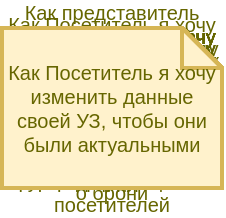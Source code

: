 <mxfile version="17.4.5" type="github">
  <diagram id="Uw1SP8vliRWfZXQLp1HO" name="Page-1">
    <mxGraphModel dx="960" dy="604" grid="1" gridSize="10" guides="1" tooltips="1" connect="1" arrows="1" fold="1" page="1" pageScale="1" pageWidth="827" pageHeight="1169" math="0" shadow="0">
      <root>
        <mxCell id="0" />
        <mxCell id="1" parent="0" />
        <mxCell id="wvL-tG8At92w955u0kJQ-1" value="Как Посетитель я хочу авторизоваться, чтобы больше ни у кого не было доступа к моему личному кабинету" style="shape=note;strokeWidth=2;fontSize=10;size=20;whiteSpace=wrap;html=1;fillColor=#fff2cc;strokeColor=#d6b656;fontColor=#666600;" vertex="1" parent="1">
          <mxGeometry x="70" y="200" width="110.0" height="80" as="geometry" />
        </mxCell>
        <mxCell id="wvL-tG8At92w955u0kJQ-2" value="Как Посетитель я хочу иметь возможность разлогиниться, чтобы в мой ЛК не мог попасть посторонний, если я залогинился не на своем устройстве" style="shape=note;strokeWidth=2;fontSize=10;size=20;whiteSpace=wrap;html=1;fillColor=#fff2cc;strokeColor=#d6b656;fontColor=#666600;" vertex="1" parent="1">
          <mxGeometry x="70" y="200" width="110.0" height="80" as="geometry" />
        </mxCell>
        <mxCell id="wvL-tG8At92w955u0kJQ-3" value="Как Посетитель я хочу иметь возможность зарегистрироваться для того, чтобы получить возможность делать бронирования" style="shape=note;strokeWidth=2;fontSize=10;size=20;whiteSpace=wrap;html=1;fillColor=#fff2cc;strokeColor=#d6b656;fontColor=#666600;" vertex="1" parent="1">
          <mxGeometry x="70" y="200" width="110.0" height="80" as="geometry" />
        </mxCell>
        <mxCell id="wvL-tG8At92w955u0kJQ-4" value="Как Посетитель, я хочу иметь возможность восстановить пароль для сулучая, если он больше мне не доступен" style="shape=note;strokeWidth=2;fontSize=10;size=20;whiteSpace=wrap;html=1;fillColor=#fff2cc;strokeColor=#d6b656;fontColor=#666600;" vertex="1" parent="1">
          <mxGeometry x="70" y="200" width="110.0" height="80" as="geometry" />
        </mxCell>
        <mxCell id="wvL-tG8At92w955u0kJQ-5" value="Как Посетитель я хочу найти свободный столик по своим параметрам, чтобы потратить как можно меньше времени на бронирование" style="shape=note;strokeWidth=2;fontSize=10;size=20;whiteSpace=wrap;html=1;fillColor=#fff2cc;strokeColor=#d6b656;fontColor=#666600;" vertex="1" parent="1">
          <mxGeometry x="70" y="200" width="110.0" height="80" as="geometry" />
        </mxCell>
        <mxCell id="wvL-tG8At92w955u0kJQ-6" value="Как Посетитель я хочу посмотреть список всех ресторанов для того, чтобы выбрать наиболее мне интересный" style="shape=note;strokeWidth=2;fontSize=10;size=20;whiteSpace=wrap;html=1;fillColor=#fff2cc;strokeColor=#d6b656;fontColor=#666600;" vertex="1" parent="1">
          <mxGeometry x="70" y="200" width="110.0" height="80" as="geometry" />
        </mxCell>
        <mxCell id="wvL-tG8At92w955u0kJQ-7" value="Как Посетитель я хочу посмотреть всю информацию о ресторане на одной странице, чтобы познакомиьтся с ним поближе" style="shape=note;strokeWidth=2;fontSize=10;size=20;whiteSpace=wrap;html=1;fillColor=#fff2cc;strokeColor=#d6b656;fontColor=#666600;" vertex="1" parent="1">
          <mxGeometry x="70" y="200" width="110.0" height="80" as="geometry" />
        </mxCell>
        <mxCell id="wvL-tG8At92w155u0kJQ-1" value="Как Посетитель я хочу забронировать столик, чтобы принять пищу в подходящем месте в удобное мне время в соответствии с размером компании" style="shape=note;strokeWidth=2;fontSize=10;size=20;whiteSpace=wrap;html=1;fillColor=#fff2cc;strokeColor=#d6b656;fontColor=#666600;" vertex="1" parent="1">
          <mxGeometry x="70" y="200" width="110.0" height="80" as="geometry" />
        </mxCell>
        <mxCell id="wvL-tG8At92w925u0kJQ-1" value="Как сотрудник ресторана я хочу видеть регистрации бронирований в системе учета ресторана" style="shape=note;strokeWidth=2;fontSize=10;size=20;whiteSpace=wrap;html=1;fillColor=#fff2cc;strokeColor=#d6b656;fontColor=#666600;" vertex="1" parent="1">
          <mxGeometry x="70" y="200" width="110.0" height="80" as="geometry" />
        </mxCell>
        <mxCell id="wvL-tG8At92w935u0kJQ-1" value="Как Посетитель я хочу посмотреть список столиков прямо на странице Ресторана, чтобы быстро его забронировать" style="shape=note;strokeWidth=2;fontSize=10;size=20;whiteSpace=wrap;html=1;fillColor=#fff2cc;strokeColor=#d6b656;fontColor=#666600;" vertex="1" parent="1">
          <mxGeometry x="70" y="200" width="110.0" height="80" as="geometry" />
        </mxCell>
        <mxCell id="wvL-tG8At92w945u0kJQ-1" value="Как Посетитель я хочу иметь возможность посмотреть свои активные бронирования, чтобы быстро вспомнить ту или иную информацию о брони" style="shape=note;strokeWidth=2;fontSize=10;size=20;whiteSpace=wrap;html=1;fillColor=#fff2cc;strokeColor=#d6b656;fontColor=#666600;" vertex="1" parent="1">
          <mxGeometry x="70" y="200" width="110.0" height="80" as="geometry" />
        </mxCell>
        <mxCell id="wvL-tG8At92w975u0kJQ-1" value="Как Посетитель я хочу посмотреть историю бронирований, чтобы вспомнить детали одного из них" style="shape=note;strokeWidth=2;fontSize=10;size=20;whiteSpace=wrap;html=1;fillColor=#fff2cc;strokeColor=#d6b656;fontColor=#666600;" vertex="1" parent="1">
          <mxGeometry x="70" y="200" width="110.0" height="80" as="geometry" />
        </mxCell>
        <mxCell id="wvL-tG8At92w965u0kJQ-1" value="Как Посетитель я хочу оставить отзыв на посещенный ресторан, чтобы помочь другим пользователям выбирать, где принять пищу" style="shape=note;strokeWidth=2;fontSize=10;size=20;whiteSpace=wrap;html=1;fillColor=#fff2cc;strokeColor=#d6b656;fontColor=#666600;" vertex="1" parent="1">
          <mxGeometry x="70" y="200" width="110.0" height="80" as="geometry" />
        </mxCell>
        <mxCell id="wvL-tG8At92w985u0kJQ-1" value="Как Посетитель я хочу добавить описание к отзыву, чтобы отзыв не был голословным" style="shape=note;strokeWidth=2;fontSize=10;size=20;whiteSpace=wrap;html=1;fillColor=#fff2cc;strokeColor=#d6b656;fontColor=#666600;" vertex="1" parent="1">
          <mxGeometry x="70" y="200" width="110.0" height="80" as="geometry" />
        </mxCell>
        <mxCell id="wvL-tG8At92w995u0kJQ-1" value="Как Посетитель я хочу посмотреть описания к отзывам по ресторану, чтобы знать, что именно не устроило других посетителей и важно ли это мне" style="shape=note;strokeWidth=2;fontSize=10;size=20;whiteSpace=wrap;html=1;fillColor=#fff2cc;strokeColor=#d6b656;fontColor=#666600;" vertex="1" parent="1">
          <mxGeometry x="70" y="200" width="110.0" height="80" as="geometry" />
        </mxCell>
        <mxCell id="wvL-tG8At92w951u0kJQ-1" value="Как предствитель Клиента, я хочу видеть описания к отзывам, чтобы знать, что мне можно улучшить" style="shape=note;strokeWidth=2;fontSize=10;size=20;whiteSpace=wrap;html=1;fillColor=#fff2cc;strokeColor=#d6b656;fontColor=#666600;" vertex="1" parent="1">
          <mxGeometry x="70" y="200" width="110.0" height="80" as="geometry" />
        </mxCell>
        <mxCell id="wvL-tG8At92w952u0kJQ-1" value="Как Посетитель я хочу посмотреть данные своей УЗ, чтобы быть уверенным, что все указано верно" style="shape=note;strokeWidth=2;fontSize=10;size=20;whiteSpace=wrap;html=1;fillColor=#fff2cc;strokeColor=#d6b656;fontColor=#666600;" vertex="1" parent="1">
          <mxGeometry x="70" y="200" width="110.0" height="80" as="geometry" />
        </mxCell>
        <mxCell id="wvL-tG8At92w953u0kJQ-1" value="Как Посетитель я хочу подтвердить новый телефон при его изменении, чтобы избежать ошибки в них и не потерять доступ к своей УЗ" style="shape=note;strokeWidth=2;fontSize=10;size=20;whiteSpace=wrap;html=1;fillColor=#fff2cc;strokeColor=#d6b656;fontColor=#666600;" vertex="1" parent="1">
          <mxGeometry x="70" y="200" width="110.0" height="80" as="geometry" />
        </mxCell>
        <mxCell id="wvL-tG8At92w954u0kJQ-1" value="Как Посетитель я хочу подтвердить новый email при его изменении, чтобы избежать ошибки в них и не потерять доступ к своей УЗ" style="shape=note;strokeWidth=2;fontSize=10;size=20;whiteSpace=wrap;html=1;fillColor=#fff2cc;strokeColor=#d6b656;fontColor=#666600;" vertex="1" parent="1">
          <mxGeometry x="70" y="200" width="110.0" height="80" as="geometry" />
        </mxCell>
        <mxCell id="wvL-tG8At92w956u0kJQ-1" value="Как представитель Клиента я хочу получать уведомления, когда поему ресторану оставляют новый отзыв, чтобы быть в курсе предпочтений посетителей" style="shape=note;strokeWidth=2;fontSize=10;size=20;whiteSpace=wrap;html=1;fillColor=#fff2cc;strokeColor=#d6b656;fontColor=#666600;" vertex="1" parent="1">
          <mxGeometry x="70" y="200" width="110.0" height="80" as="geometry" />
        </mxCell>
        <mxCell id="wvL-tG8At92w957u0kJQ-1" value="Как Посетитель я хочу иметь возможность отменить бронь, когда она становится не акутальна" style="shape=note;strokeWidth=2;fontSize=10;size=20;whiteSpace=wrap;html=1;fillColor=#fff2cc;strokeColor=#d6b656;fontColor=#666600;" vertex="1" parent="1">
          <mxGeometry x="70" y="200" width="110.0" height="80" as="geometry" />
        </mxCell>
        <mxCell id="wvL-tG8At92w958u0kJQ-1" value="Как Посетитель я хочу иметь возможность изменить пароль, чтобы доступ в мой ЛК остался только у меня в случае его компрометации" style="shape=note;strokeWidth=2;fontSize=10;size=20;whiteSpace=wrap;html=1;fillColor=#fff2cc;strokeColor=#d6b656;fontColor=#666600;" vertex="1" parent="1">
          <mxGeometry x="70" y="200" width="110.0" height="80" as="geometry" />
        </mxCell>
        <mxCell id="wvL-tG8At92w959u0kJQ-1" value="Как Посетитель я хочу видеть актуальную информацию о столиках Ресторана" style="shape=note;strokeWidth=2;fontSize=10;size=20;whiteSpace=wrap;html=1;fillColor=#fff2cc;strokeColor=#d6b656;fontColor=#666600;" vertex="1" parent="1">
          <mxGeometry x="70" y="200" width="110.0" height="80" as="geometry" />
        </mxCell>
        <mxCell id="wvL-tG8At92w955u1kJQ-1" value="Как Посетитель я хочу изменить данные своей УЗ, чтобы они были актуальными" style="shape=note;strokeWidth=2;fontSize=10;size=20;whiteSpace=wrap;html=1;fillColor=#fff2cc;strokeColor=#d6b656;fontColor=#666600;" vertex="1" parent="1">
          <mxGeometry x="70" y="200" width="110.0" height="80" as="geometry" />
        </mxCell>
      </root>
    </mxGraphModel>
  </diagram>
</mxfile>

